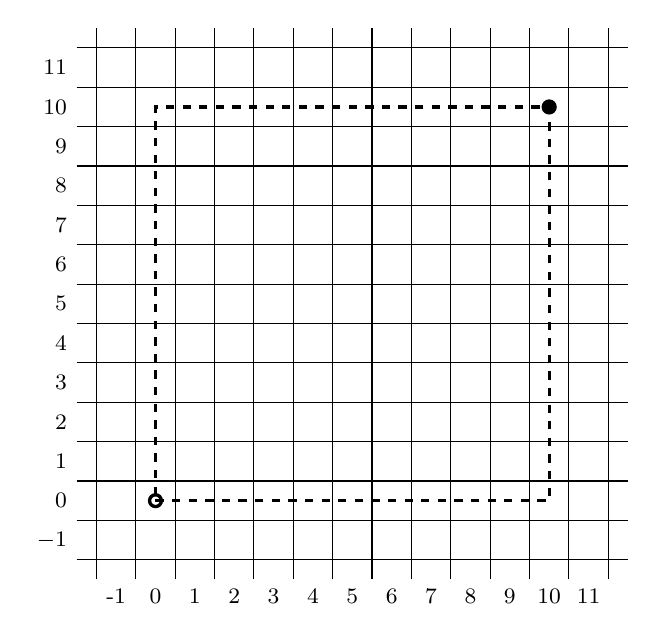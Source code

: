 % -*- root: ../../project.tex -*-

\begin{tikzpicture}[xscale=.5,yscale=.5]
    \draw[] (-2,-1.5) to (-2,12.5);
    \foreach \x in {-1,0,...,11} {
        \draw[] (\x,-1.5) to (\x,12.5);
        \node[anchor=north] at (\x-.5,-1.5) {\footnotesize\x};
    }
    \draw[] (-2.5,12) to (11.5,12);
    \foreach \y in {-1,0,...,11} {
        \draw[] (-2.5,\y) to (11.5,\y);
        \node[anchor=east] at (-2.5,\y+.5) {\footnotesize
            \pgfmathparse{\y}
            \pgfmathprintnumber[]{\pgfmathresult}
        };
    }

    \draw [very thick,dashed] (-.5,.5) to (9.5,.5) to (9.5,10.5) to (-.5,10.5) to (-.5,.5);
    \draw [very thick] (-.5,.5) circle (1.5mm);
    \draw [very thick,fill=black] (9.5,10.5) circle (1.5mm);
\end{tikzpicture}
